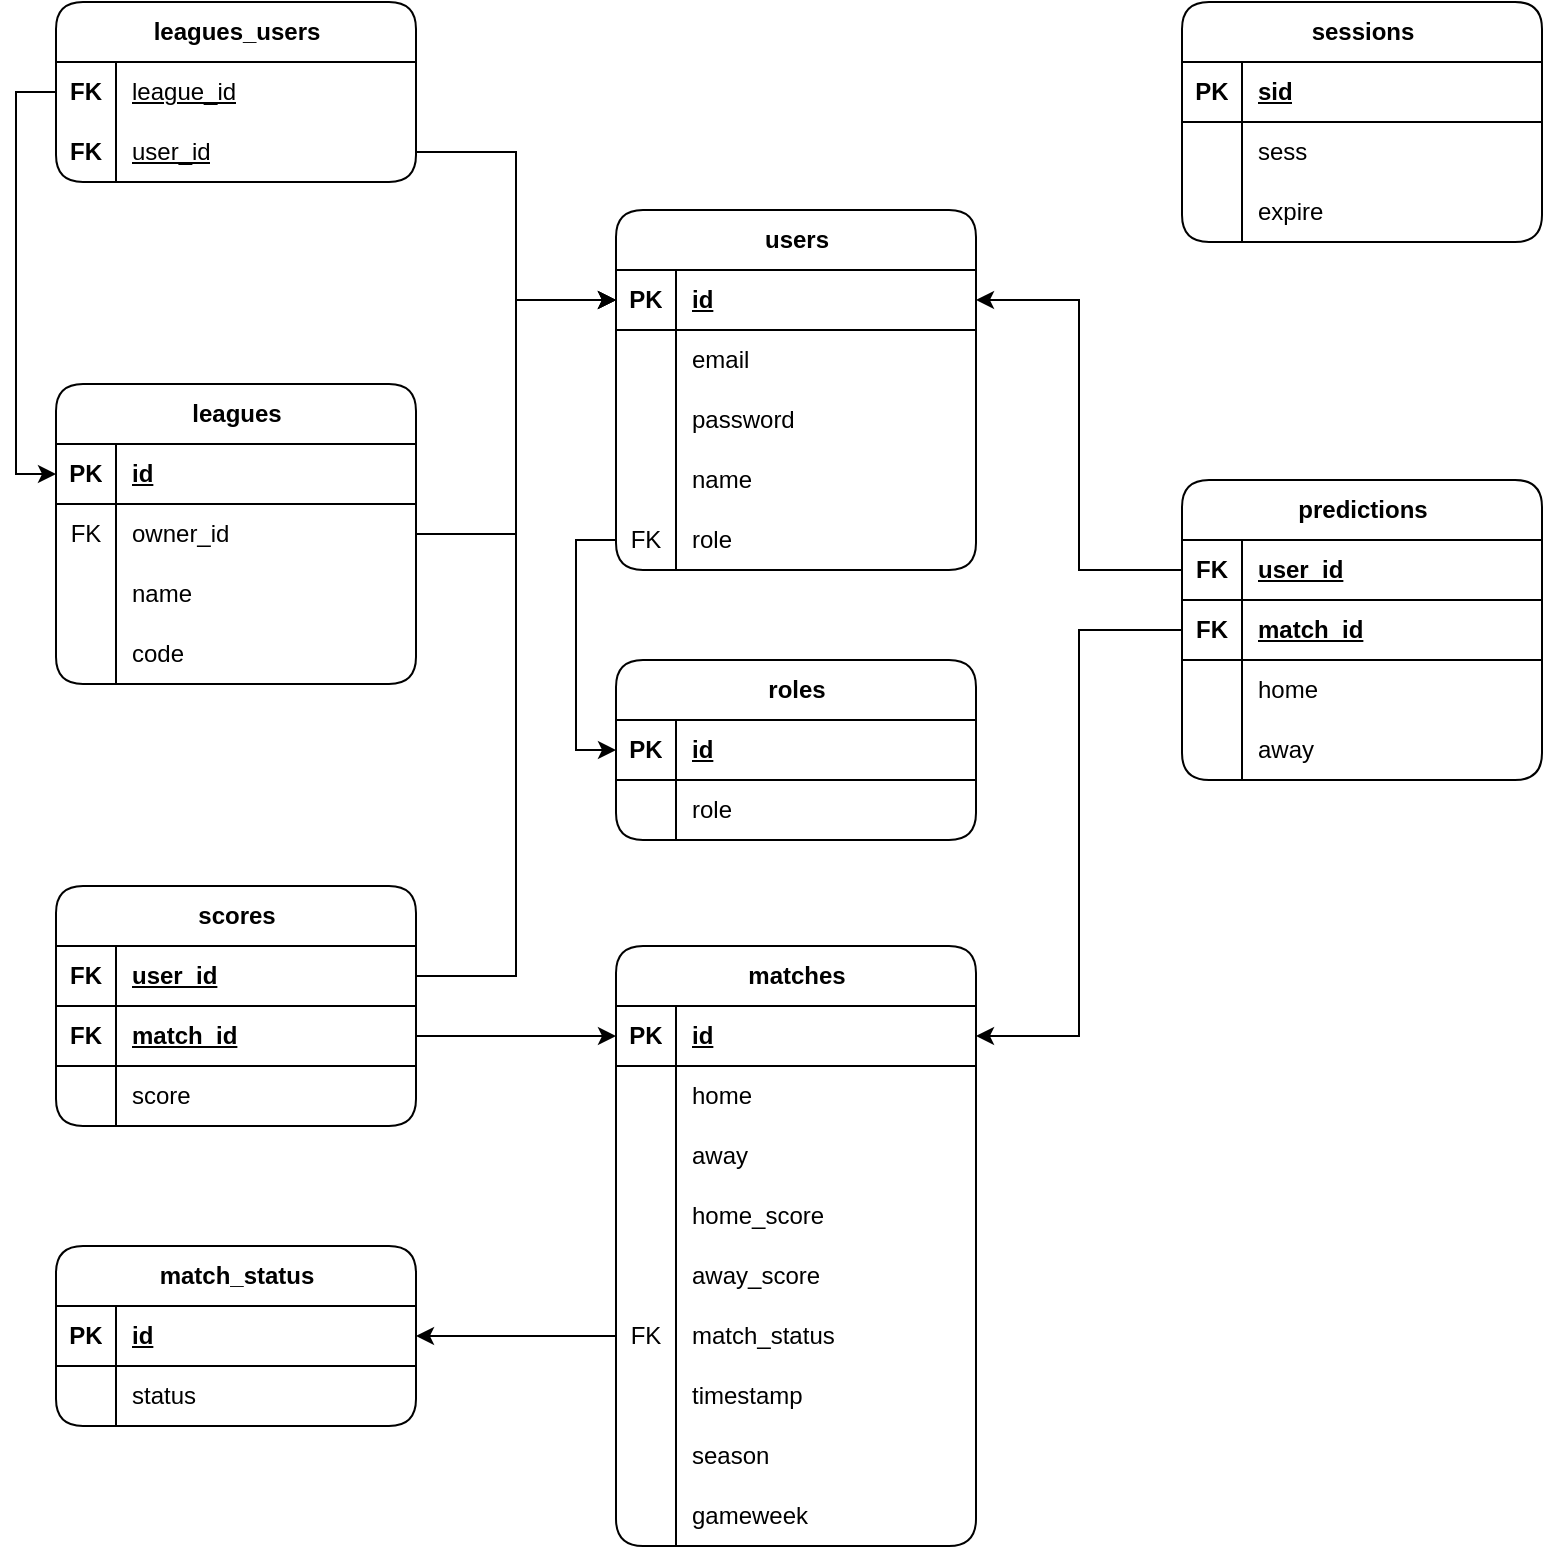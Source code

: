 <mxfile version="24.4.6" type="device">
  <diagram name="Page-1" id="XJ_B43bnQ_kSuKj_4x1w">
    <mxGraphModel dx="1434" dy="838" grid="0" gridSize="10" guides="1" tooltips="1" connect="1" arrows="1" fold="1" page="1" pageScale="1" pageWidth="1100" pageHeight="850" math="0" shadow="0">
      <root>
        <mxCell id="0" />
        <mxCell id="1" parent="0" />
        <mxCell id="yXXd_mj-EzVXQt5Ct0du-18" value="&lt;div&gt;users&lt;/div&gt;" style="shape=table;startSize=30;container=1;collapsible=1;childLayout=tableLayout;fixedRows=1;rowLines=0;fontStyle=1;align=center;resizeLast=1;html=1;rounded=1;shadow=0;swimlaneFillColor=none;gradientColor=none;" parent="1" vertex="1">
          <mxGeometry x="487" y="140" width="180" height="180" as="geometry" />
        </mxCell>
        <mxCell id="yXXd_mj-EzVXQt5Ct0du-19" value="" style="shape=tableRow;horizontal=0;startSize=0;swimlaneHead=0;swimlaneBody=0;fillColor=none;collapsible=0;dropTarget=0;points=[[0,0.5],[1,0.5]];portConstraint=eastwest;top=0;left=0;right=0;bottom=1;" parent="yXXd_mj-EzVXQt5Ct0du-18" vertex="1">
          <mxGeometry y="30" width="180" height="30" as="geometry" />
        </mxCell>
        <mxCell id="yXXd_mj-EzVXQt5Ct0du-20" value="PK" style="shape=partialRectangle;connectable=0;fillColor=none;top=0;left=0;bottom=0;right=0;fontStyle=1;overflow=hidden;whiteSpace=wrap;html=1;" parent="yXXd_mj-EzVXQt5Ct0du-19" vertex="1">
          <mxGeometry width="30" height="30" as="geometry">
            <mxRectangle width="30" height="30" as="alternateBounds" />
          </mxGeometry>
        </mxCell>
        <mxCell id="yXXd_mj-EzVXQt5Ct0du-21" value="id" style="shape=partialRectangle;connectable=0;fillColor=none;top=0;left=0;bottom=0;right=0;align=left;spacingLeft=6;fontStyle=5;overflow=hidden;whiteSpace=wrap;html=1;" parent="yXXd_mj-EzVXQt5Ct0du-19" vertex="1">
          <mxGeometry x="30" width="150" height="30" as="geometry">
            <mxRectangle width="150" height="30" as="alternateBounds" />
          </mxGeometry>
        </mxCell>
        <mxCell id="yXXd_mj-EzVXQt5Ct0du-22" value="" style="shape=tableRow;horizontal=0;startSize=0;swimlaneHead=0;swimlaneBody=0;fillColor=none;collapsible=0;dropTarget=0;points=[[0,0.5],[1,0.5]];portConstraint=eastwest;top=0;left=0;right=0;bottom=0;" parent="yXXd_mj-EzVXQt5Ct0du-18" vertex="1">
          <mxGeometry y="60" width="180" height="30" as="geometry" />
        </mxCell>
        <mxCell id="yXXd_mj-EzVXQt5Ct0du-23" value="" style="shape=partialRectangle;connectable=0;fillColor=none;top=0;left=0;bottom=0;right=0;editable=1;overflow=hidden;whiteSpace=wrap;html=1;" parent="yXXd_mj-EzVXQt5Ct0du-22" vertex="1">
          <mxGeometry width="30" height="30" as="geometry">
            <mxRectangle width="30" height="30" as="alternateBounds" />
          </mxGeometry>
        </mxCell>
        <mxCell id="yXXd_mj-EzVXQt5Ct0du-24" value="email" style="shape=partialRectangle;connectable=0;fillColor=none;top=0;left=0;bottom=0;right=0;align=left;spacingLeft=6;overflow=hidden;whiteSpace=wrap;html=1;" parent="yXXd_mj-EzVXQt5Ct0du-22" vertex="1">
          <mxGeometry x="30" width="150" height="30" as="geometry">
            <mxRectangle width="150" height="30" as="alternateBounds" />
          </mxGeometry>
        </mxCell>
        <mxCell id="yXXd_mj-EzVXQt5Ct0du-25" value="" style="shape=tableRow;horizontal=0;startSize=0;swimlaneHead=0;swimlaneBody=0;fillColor=none;collapsible=0;dropTarget=0;points=[[0,0.5],[1,0.5]];portConstraint=eastwest;top=0;left=0;right=0;bottom=0;" parent="yXXd_mj-EzVXQt5Ct0du-18" vertex="1">
          <mxGeometry y="90" width="180" height="30" as="geometry" />
        </mxCell>
        <mxCell id="yXXd_mj-EzVXQt5Ct0du-26" value="" style="shape=partialRectangle;connectable=0;fillColor=none;top=0;left=0;bottom=0;right=0;editable=1;overflow=hidden;whiteSpace=wrap;html=1;" parent="yXXd_mj-EzVXQt5Ct0du-25" vertex="1">
          <mxGeometry width="30" height="30" as="geometry">
            <mxRectangle width="30" height="30" as="alternateBounds" />
          </mxGeometry>
        </mxCell>
        <mxCell id="yXXd_mj-EzVXQt5Ct0du-27" value="password" style="shape=partialRectangle;connectable=0;fillColor=none;top=0;left=0;bottom=0;right=0;align=left;spacingLeft=6;overflow=hidden;whiteSpace=wrap;html=1;" parent="yXXd_mj-EzVXQt5Ct0du-25" vertex="1">
          <mxGeometry x="30" width="150" height="30" as="geometry">
            <mxRectangle width="150" height="30" as="alternateBounds" />
          </mxGeometry>
        </mxCell>
        <mxCell id="yXXd_mj-EzVXQt5Ct0du-28" value="" style="shape=tableRow;horizontal=0;startSize=0;swimlaneHead=0;swimlaneBody=0;fillColor=none;collapsible=0;dropTarget=0;points=[[0,0.5],[1,0.5]];portConstraint=eastwest;top=0;left=0;right=0;bottom=0;" parent="yXXd_mj-EzVXQt5Ct0du-18" vertex="1">
          <mxGeometry y="120" width="180" height="30" as="geometry" />
        </mxCell>
        <mxCell id="yXXd_mj-EzVXQt5Ct0du-29" value="" style="shape=partialRectangle;connectable=0;fillColor=none;top=0;left=0;bottom=0;right=0;editable=1;overflow=hidden;whiteSpace=wrap;html=1;" parent="yXXd_mj-EzVXQt5Ct0du-28" vertex="1">
          <mxGeometry width="30" height="30" as="geometry">
            <mxRectangle width="30" height="30" as="alternateBounds" />
          </mxGeometry>
        </mxCell>
        <mxCell id="yXXd_mj-EzVXQt5Ct0du-30" value="name" style="shape=partialRectangle;connectable=0;fillColor=none;top=0;left=0;bottom=0;right=0;align=left;spacingLeft=6;overflow=hidden;whiteSpace=wrap;html=1;" parent="yXXd_mj-EzVXQt5Ct0du-28" vertex="1">
          <mxGeometry x="30" width="150" height="30" as="geometry">
            <mxRectangle width="150" height="30" as="alternateBounds" />
          </mxGeometry>
        </mxCell>
        <mxCell id="FfpWNQNDys0B601kXqh4-14" style="shape=tableRow;horizontal=0;startSize=0;swimlaneHead=0;swimlaneBody=0;fillColor=none;collapsible=0;dropTarget=0;points=[[0,0.5],[1,0.5]];portConstraint=eastwest;top=0;left=0;right=0;bottom=0;" parent="yXXd_mj-EzVXQt5Ct0du-18" vertex="1">
          <mxGeometry y="150" width="180" height="30" as="geometry" />
        </mxCell>
        <mxCell id="FfpWNQNDys0B601kXqh4-15" value="FK" style="shape=partialRectangle;connectable=0;fillColor=none;top=0;left=0;bottom=0;right=0;editable=1;overflow=hidden;whiteSpace=wrap;html=1;" parent="FfpWNQNDys0B601kXqh4-14" vertex="1">
          <mxGeometry width="30" height="30" as="geometry">
            <mxRectangle width="30" height="30" as="alternateBounds" />
          </mxGeometry>
        </mxCell>
        <mxCell id="FfpWNQNDys0B601kXqh4-16" value="role" style="shape=partialRectangle;connectable=0;fillColor=none;top=0;left=0;bottom=0;right=0;align=left;spacingLeft=6;overflow=hidden;whiteSpace=wrap;html=1;" parent="FfpWNQNDys0B601kXqh4-14" vertex="1">
          <mxGeometry x="30" width="150" height="30" as="geometry">
            <mxRectangle width="150" height="30" as="alternateBounds" />
          </mxGeometry>
        </mxCell>
        <mxCell id="yXXd_mj-EzVXQt5Ct0du-51" value="&lt;div&gt;predictions&lt;/div&gt;" style="shape=table;startSize=30;container=1;collapsible=1;childLayout=tableLayout;fixedRows=1;rowLines=0;fontStyle=1;align=center;resizeLast=1;html=1;rounded=1;shadow=0;swimlaneFillColor=none;gradientColor=none;" parent="1" vertex="1">
          <mxGeometry x="770" y="275" width="180" height="150" as="geometry" />
        </mxCell>
        <mxCell id="yXXd_mj-EzVXQt5Ct0du-52" value="" style="shape=tableRow;horizontal=0;startSize=0;swimlaneHead=0;swimlaneBody=0;fillColor=none;collapsible=0;dropTarget=0;points=[[0,0.5],[1,0.5]];portConstraint=eastwest;top=0;left=0;right=0;bottom=1;" parent="yXXd_mj-EzVXQt5Ct0du-51" vertex="1">
          <mxGeometry y="30" width="180" height="30" as="geometry" />
        </mxCell>
        <mxCell id="yXXd_mj-EzVXQt5Ct0du-53" value="FK" style="shape=partialRectangle;connectable=0;fillColor=none;top=0;left=0;bottom=0;right=0;fontStyle=1;overflow=hidden;whiteSpace=wrap;html=1;" parent="yXXd_mj-EzVXQt5Ct0du-52" vertex="1">
          <mxGeometry width="30" height="30" as="geometry">
            <mxRectangle width="30" height="30" as="alternateBounds" />
          </mxGeometry>
        </mxCell>
        <mxCell id="yXXd_mj-EzVXQt5Ct0du-54" value="user_id" style="shape=partialRectangle;connectable=0;fillColor=none;top=0;left=0;bottom=0;right=0;align=left;spacingLeft=6;fontStyle=5;overflow=hidden;whiteSpace=wrap;html=1;" parent="yXXd_mj-EzVXQt5Ct0du-52" vertex="1">
          <mxGeometry x="30" width="150" height="30" as="geometry">
            <mxRectangle width="150" height="30" as="alternateBounds" />
          </mxGeometry>
        </mxCell>
        <mxCell id="pFwbJjixCMGNsRaF1mdG-1" style="shape=tableRow;horizontal=0;startSize=0;swimlaneHead=0;swimlaneBody=0;fillColor=none;collapsible=0;dropTarget=0;points=[[0,0.5],[1,0.5]];portConstraint=eastwest;top=0;left=0;right=0;bottom=1;" parent="yXXd_mj-EzVXQt5Ct0du-51" vertex="1">
          <mxGeometry y="60" width="180" height="30" as="geometry" />
        </mxCell>
        <mxCell id="pFwbJjixCMGNsRaF1mdG-2" value="FK" style="shape=partialRectangle;connectable=0;fillColor=none;top=0;left=0;bottom=0;right=0;fontStyle=1;overflow=hidden;whiteSpace=wrap;html=1;" parent="pFwbJjixCMGNsRaF1mdG-1" vertex="1">
          <mxGeometry width="30" height="30" as="geometry">
            <mxRectangle width="30" height="30" as="alternateBounds" />
          </mxGeometry>
        </mxCell>
        <mxCell id="pFwbJjixCMGNsRaF1mdG-3" value="match_id" style="shape=partialRectangle;connectable=0;fillColor=none;top=0;left=0;bottom=0;right=0;align=left;spacingLeft=6;fontStyle=5;overflow=hidden;whiteSpace=wrap;html=1;" parent="pFwbJjixCMGNsRaF1mdG-1" vertex="1">
          <mxGeometry x="30" width="150" height="30" as="geometry">
            <mxRectangle width="150" height="30" as="alternateBounds" />
          </mxGeometry>
        </mxCell>
        <mxCell id="yXXd_mj-EzVXQt5Ct0du-61" value="" style="shape=tableRow;horizontal=0;startSize=0;swimlaneHead=0;swimlaneBody=0;fillColor=none;collapsible=0;dropTarget=0;points=[[0,0.5],[1,0.5]];portConstraint=eastwest;top=0;left=0;right=0;bottom=0;" parent="yXXd_mj-EzVXQt5Ct0du-51" vertex="1">
          <mxGeometry y="90" width="180" height="30" as="geometry" />
        </mxCell>
        <mxCell id="yXXd_mj-EzVXQt5Ct0du-62" value="" style="shape=partialRectangle;connectable=0;fillColor=none;top=0;left=0;bottom=0;right=0;editable=1;overflow=hidden;whiteSpace=wrap;html=1;" parent="yXXd_mj-EzVXQt5Ct0du-61" vertex="1">
          <mxGeometry width="30" height="30" as="geometry">
            <mxRectangle width="30" height="30" as="alternateBounds" />
          </mxGeometry>
        </mxCell>
        <mxCell id="yXXd_mj-EzVXQt5Ct0du-63" value="home" style="shape=partialRectangle;connectable=0;fillColor=none;top=0;left=0;bottom=0;right=0;align=left;spacingLeft=6;overflow=hidden;whiteSpace=wrap;html=1;" parent="yXXd_mj-EzVXQt5Ct0du-61" vertex="1">
          <mxGeometry x="30" width="150" height="30" as="geometry">
            <mxRectangle width="150" height="30" as="alternateBounds" />
          </mxGeometry>
        </mxCell>
        <mxCell id="yXXd_mj-EzVXQt5Ct0du-86" style="shape=tableRow;horizontal=0;startSize=0;swimlaneHead=0;swimlaneBody=0;fillColor=none;collapsible=0;dropTarget=0;points=[[0,0.5],[1,0.5]];portConstraint=eastwest;top=0;left=0;right=0;bottom=0;" parent="yXXd_mj-EzVXQt5Ct0du-51" vertex="1">
          <mxGeometry y="120" width="180" height="30" as="geometry" />
        </mxCell>
        <mxCell id="yXXd_mj-EzVXQt5Ct0du-87" style="shape=partialRectangle;connectable=0;fillColor=none;top=0;left=0;bottom=0;right=0;editable=1;overflow=hidden;whiteSpace=wrap;html=1;" parent="yXXd_mj-EzVXQt5Ct0du-86" vertex="1">
          <mxGeometry width="30" height="30" as="geometry">
            <mxRectangle width="30" height="30" as="alternateBounds" />
          </mxGeometry>
        </mxCell>
        <mxCell id="yXXd_mj-EzVXQt5Ct0du-88" value="away" style="shape=partialRectangle;connectable=0;fillColor=none;top=0;left=0;bottom=0;right=0;align=left;spacingLeft=6;overflow=hidden;whiteSpace=wrap;html=1;" parent="yXXd_mj-EzVXQt5Ct0du-86" vertex="1">
          <mxGeometry x="30" width="150" height="30" as="geometry">
            <mxRectangle width="150" height="30" as="alternateBounds" />
          </mxGeometry>
        </mxCell>
        <mxCell id="yXXd_mj-EzVXQt5Ct0du-64" value="matches" style="shape=table;startSize=30;container=1;collapsible=1;childLayout=tableLayout;fixedRows=1;rowLines=0;fontStyle=1;align=center;resizeLast=1;html=1;rounded=1;shadow=0;swimlaneFillColor=none;gradientColor=none;" parent="1" vertex="1">
          <mxGeometry x="487" y="508" width="180" height="300" as="geometry" />
        </mxCell>
        <mxCell id="yXXd_mj-EzVXQt5Ct0du-65" value="" style="shape=tableRow;horizontal=0;startSize=0;swimlaneHead=0;swimlaneBody=0;fillColor=none;collapsible=0;dropTarget=0;points=[[0,0.5],[1,0.5]];portConstraint=eastwest;top=0;left=0;right=0;bottom=1;" parent="yXXd_mj-EzVXQt5Ct0du-64" vertex="1">
          <mxGeometry y="30" width="180" height="30" as="geometry" />
        </mxCell>
        <mxCell id="yXXd_mj-EzVXQt5Ct0du-66" value="PK" style="shape=partialRectangle;connectable=0;fillColor=none;top=0;left=0;bottom=0;right=0;fontStyle=1;overflow=hidden;whiteSpace=wrap;html=1;" parent="yXXd_mj-EzVXQt5Ct0du-65" vertex="1">
          <mxGeometry width="30" height="30" as="geometry">
            <mxRectangle width="30" height="30" as="alternateBounds" />
          </mxGeometry>
        </mxCell>
        <mxCell id="yXXd_mj-EzVXQt5Ct0du-67" value="id" style="shape=partialRectangle;connectable=0;fillColor=none;top=0;left=0;bottom=0;right=0;align=left;spacingLeft=6;fontStyle=5;overflow=hidden;whiteSpace=wrap;html=1;" parent="yXXd_mj-EzVXQt5Ct0du-65" vertex="1">
          <mxGeometry x="30" width="150" height="30" as="geometry">
            <mxRectangle width="150" height="30" as="alternateBounds" />
          </mxGeometry>
        </mxCell>
        <mxCell id="yXXd_mj-EzVXQt5Ct0du-68" value="" style="shape=tableRow;horizontal=0;startSize=0;swimlaneHead=0;swimlaneBody=0;fillColor=none;collapsible=0;dropTarget=0;points=[[0,0.5],[1,0.5]];portConstraint=eastwest;top=0;left=0;right=0;bottom=0;" parent="yXXd_mj-EzVXQt5Ct0du-64" vertex="1">
          <mxGeometry y="60" width="180" height="30" as="geometry" />
        </mxCell>
        <mxCell id="yXXd_mj-EzVXQt5Ct0du-69" value="" style="shape=partialRectangle;connectable=0;fillColor=none;top=0;left=0;bottom=0;right=0;editable=1;overflow=hidden;whiteSpace=wrap;html=1;" parent="yXXd_mj-EzVXQt5Ct0du-68" vertex="1">
          <mxGeometry width="30" height="30" as="geometry">
            <mxRectangle width="30" height="30" as="alternateBounds" />
          </mxGeometry>
        </mxCell>
        <mxCell id="yXXd_mj-EzVXQt5Ct0du-70" value="home" style="shape=partialRectangle;connectable=0;fillColor=none;top=0;left=0;bottom=0;right=0;align=left;spacingLeft=6;overflow=hidden;whiteSpace=wrap;html=1;" parent="yXXd_mj-EzVXQt5Ct0du-68" vertex="1">
          <mxGeometry x="30" width="150" height="30" as="geometry">
            <mxRectangle width="150" height="30" as="alternateBounds" />
          </mxGeometry>
        </mxCell>
        <mxCell id="yXXd_mj-EzVXQt5Ct0du-71" value="" style="shape=tableRow;horizontal=0;startSize=0;swimlaneHead=0;swimlaneBody=0;fillColor=none;collapsible=0;dropTarget=0;points=[[0,0.5],[1,0.5]];portConstraint=eastwest;top=0;left=0;right=0;bottom=0;" parent="yXXd_mj-EzVXQt5Ct0du-64" vertex="1">
          <mxGeometry y="90" width="180" height="30" as="geometry" />
        </mxCell>
        <mxCell id="yXXd_mj-EzVXQt5Ct0du-72" value="" style="shape=partialRectangle;connectable=0;fillColor=none;top=0;left=0;bottom=0;right=0;editable=1;overflow=hidden;whiteSpace=wrap;html=1;" parent="yXXd_mj-EzVXQt5Ct0du-71" vertex="1">
          <mxGeometry width="30" height="30" as="geometry">
            <mxRectangle width="30" height="30" as="alternateBounds" />
          </mxGeometry>
        </mxCell>
        <mxCell id="yXXd_mj-EzVXQt5Ct0du-73" value="away" style="shape=partialRectangle;connectable=0;fillColor=none;top=0;left=0;bottom=0;right=0;align=left;spacingLeft=6;overflow=hidden;whiteSpace=wrap;html=1;" parent="yXXd_mj-EzVXQt5Ct0du-71" vertex="1">
          <mxGeometry x="30" width="150" height="30" as="geometry">
            <mxRectangle width="150" height="30" as="alternateBounds" />
          </mxGeometry>
        </mxCell>
        <mxCell id="yXXd_mj-EzVXQt5Ct0du-74" value="" style="shape=tableRow;horizontal=0;startSize=0;swimlaneHead=0;swimlaneBody=0;fillColor=none;collapsible=0;dropTarget=0;points=[[0,0.5],[1,0.5]];portConstraint=eastwest;top=0;left=0;right=0;bottom=0;" parent="yXXd_mj-EzVXQt5Ct0du-64" vertex="1">
          <mxGeometry y="120" width="180" height="30" as="geometry" />
        </mxCell>
        <mxCell id="yXXd_mj-EzVXQt5Ct0du-75" value="" style="shape=partialRectangle;connectable=0;fillColor=none;top=0;left=0;bottom=0;right=0;editable=1;overflow=hidden;whiteSpace=wrap;html=1;" parent="yXXd_mj-EzVXQt5Ct0du-74" vertex="1">
          <mxGeometry width="30" height="30" as="geometry">
            <mxRectangle width="30" height="30" as="alternateBounds" />
          </mxGeometry>
        </mxCell>
        <mxCell id="yXXd_mj-EzVXQt5Ct0du-76" value="home_score" style="shape=partialRectangle;connectable=0;fillColor=none;top=0;left=0;bottom=0;right=0;align=left;spacingLeft=6;overflow=hidden;whiteSpace=wrap;html=1;" parent="yXXd_mj-EzVXQt5Ct0du-74" vertex="1">
          <mxGeometry x="30" width="150" height="30" as="geometry">
            <mxRectangle width="150" height="30" as="alternateBounds" />
          </mxGeometry>
        </mxCell>
        <mxCell id="yXXd_mj-EzVXQt5Ct0du-77" style="shape=tableRow;horizontal=0;startSize=0;swimlaneHead=0;swimlaneBody=0;fillColor=none;collapsible=0;dropTarget=0;points=[[0,0.5],[1,0.5]];portConstraint=eastwest;top=0;left=0;right=0;bottom=0;" parent="yXXd_mj-EzVXQt5Ct0du-64" vertex="1">
          <mxGeometry y="150" width="180" height="30" as="geometry" />
        </mxCell>
        <mxCell id="yXXd_mj-EzVXQt5Ct0du-78" style="shape=partialRectangle;connectable=0;fillColor=none;top=0;left=0;bottom=0;right=0;editable=1;overflow=hidden;whiteSpace=wrap;html=1;" parent="yXXd_mj-EzVXQt5Ct0du-77" vertex="1">
          <mxGeometry width="30" height="30" as="geometry">
            <mxRectangle width="30" height="30" as="alternateBounds" />
          </mxGeometry>
        </mxCell>
        <mxCell id="yXXd_mj-EzVXQt5Ct0du-79" value="away_score" style="shape=partialRectangle;connectable=0;fillColor=none;top=0;left=0;bottom=0;right=0;align=left;spacingLeft=6;overflow=hidden;whiteSpace=wrap;html=1;" parent="yXXd_mj-EzVXQt5Ct0du-77" vertex="1">
          <mxGeometry x="30" width="150" height="30" as="geometry">
            <mxRectangle width="150" height="30" as="alternateBounds" />
          </mxGeometry>
        </mxCell>
        <mxCell id="yXXd_mj-EzVXQt5Ct0du-146" style="shape=tableRow;horizontal=0;startSize=0;swimlaneHead=0;swimlaneBody=0;fillColor=none;collapsible=0;dropTarget=0;points=[[0,0.5],[1,0.5]];portConstraint=eastwest;top=0;left=0;right=0;bottom=0;" parent="yXXd_mj-EzVXQt5Ct0du-64" vertex="1">
          <mxGeometry y="180" width="180" height="30" as="geometry" />
        </mxCell>
        <mxCell id="yXXd_mj-EzVXQt5Ct0du-147" value="FK" style="shape=partialRectangle;connectable=0;fillColor=none;top=0;left=0;bottom=0;right=0;editable=1;overflow=hidden;whiteSpace=wrap;html=1;" parent="yXXd_mj-EzVXQt5Ct0du-146" vertex="1">
          <mxGeometry width="30" height="30" as="geometry">
            <mxRectangle width="30" height="30" as="alternateBounds" />
          </mxGeometry>
        </mxCell>
        <mxCell id="yXXd_mj-EzVXQt5Ct0du-148" value="match_status" style="shape=partialRectangle;connectable=0;fillColor=none;top=0;left=0;bottom=0;right=0;align=left;spacingLeft=6;overflow=hidden;whiteSpace=wrap;html=1;" parent="yXXd_mj-EzVXQt5Ct0du-146" vertex="1">
          <mxGeometry x="30" width="150" height="30" as="geometry">
            <mxRectangle width="150" height="30" as="alternateBounds" />
          </mxGeometry>
        </mxCell>
        <mxCell id="yXXd_mj-EzVXQt5Ct0du-80" style="shape=tableRow;horizontal=0;startSize=0;swimlaneHead=0;swimlaneBody=0;fillColor=none;collapsible=0;dropTarget=0;points=[[0,0.5],[1,0.5]];portConstraint=eastwest;top=0;left=0;right=0;bottom=0;" parent="yXXd_mj-EzVXQt5Ct0du-64" vertex="1">
          <mxGeometry y="210" width="180" height="30" as="geometry" />
        </mxCell>
        <mxCell id="yXXd_mj-EzVXQt5Ct0du-81" style="shape=partialRectangle;connectable=0;fillColor=none;top=0;left=0;bottom=0;right=0;editable=1;overflow=hidden;whiteSpace=wrap;html=1;" parent="yXXd_mj-EzVXQt5Ct0du-80" vertex="1">
          <mxGeometry width="30" height="30" as="geometry">
            <mxRectangle width="30" height="30" as="alternateBounds" />
          </mxGeometry>
        </mxCell>
        <mxCell id="yXXd_mj-EzVXQt5Ct0du-82" value="timestamp" style="shape=partialRectangle;connectable=0;fillColor=none;top=0;left=0;bottom=0;right=0;align=left;spacingLeft=6;overflow=hidden;whiteSpace=wrap;html=1;" parent="yXXd_mj-EzVXQt5Ct0du-80" vertex="1">
          <mxGeometry x="30" width="150" height="30" as="geometry">
            <mxRectangle width="150" height="30" as="alternateBounds" />
          </mxGeometry>
        </mxCell>
        <mxCell id="yXXd_mj-EzVXQt5Ct0du-83" style="shape=tableRow;horizontal=0;startSize=0;swimlaneHead=0;swimlaneBody=0;fillColor=none;collapsible=0;dropTarget=0;points=[[0,0.5],[1,0.5]];portConstraint=eastwest;top=0;left=0;right=0;bottom=0;" parent="yXXd_mj-EzVXQt5Ct0du-64" vertex="1">
          <mxGeometry y="240" width="180" height="30" as="geometry" />
        </mxCell>
        <mxCell id="yXXd_mj-EzVXQt5Ct0du-84" style="shape=partialRectangle;connectable=0;fillColor=none;top=0;left=0;bottom=0;right=0;editable=1;overflow=hidden;whiteSpace=wrap;html=1;" parent="yXXd_mj-EzVXQt5Ct0du-83" vertex="1">
          <mxGeometry width="30" height="30" as="geometry">
            <mxRectangle width="30" height="30" as="alternateBounds" />
          </mxGeometry>
        </mxCell>
        <mxCell id="yXXd_mj-EzVXQt5Ct0du-85" value="season" style="shape=partialRectangle;connectable=0;fillColor=none;top=0;left=0;bottom=0;right=0;align=left;spacingLeft=6;overflow=hidden;whiteSpace=wrap;html=1;" parent="yXXd_mj-EzVXQt5Ct0du-83" vertex="1">
          <mxGeometry x="30" width="150" height="30" as="geometry">
            <mxRectangle width="150" height="30" as="alternateBounds" />
          </mxGeometry>
        </mxCell>
        <mxCell id="BemT7R6E5aSTRUcToGbr-1" style="shape=tableRow;horizontal=0;startSize=0;swimlaneHead=0;swimlaneBody=0;fillColor=none;collapsible=0;dropTarget=0;points=[[0,0.5],[1,0.5]];portConstraint=eastwest;top=0;left=0;right=0;bottom=0;" parent="yXXd_mj-EzVXQt5Ct0du-64" vertex="1">
          <mxGeometry y="270" width="180" height="30" as="geometry" />
        </mxCell>
        <mxCell id="BemT7R6E5aSTRUcToGbr-2" style="shape=partialRectangle;connectable=0;fillColor=none;top=0;left=0;bottom=0;right=0;editable=1;overflow=hidden;whiteSpace=wrap;html=1;" parent="BemT7R6E5aSTRUcToGbr-1" vertex="1">
          <mxGeometry width="30" height="30" as="geometry">
            <mxRectangle width="30" height="30" as="alternateBounds" />
          </mxGeometry>
        </mxCell>
        <mxCell id="BemT7R6E5aSTRUcToGbr-3" value="gameweek" style="shape=partialRectangle;connectable=0;fillColor=none;top=0;left=0;bottom=0;right=0;align=left;spacingLeft=6;overflow=hidden;whiteSpace=wrap;html=1;" parent="BemT7R6E5aSTRUcToGbr-1" vertex="1">
          <mxGeometry x="30" width="150" height="30" as="geometry">
            <mxRectangle width="150" height="30" as="alternateBounds" />
          </mxGeometry>
        </mxCell>
        <mxCell id="yXXd_mj-EzVXQt5Ct0du-92" style="edgeStyle=orthogonalEdgeStyle;rounded=0;orthogonalLoop=1;jettySize=auto;html=1;exitX=0;exitY=0.5;exitDx=0;exitDy=0;entryX=1;entryY=0.5;entryDx=0;entryDy=0;" parent="1" source="yXXd_mj-EzVXQt5Ct0du-52" target="yXXd_mj-EzVXQt5Ct0du-19" edge="1">
          <mxGeometry relative="1" as="geometry" />
        </mxCell>
        <mxCell id="yXXd_mj-EzVXQt5Ct0du-93" style="edgeStyle=orthogonalEdgeStyle;rounded=0;orthogonalLoop=1;jettySize=auto;html=1;exitX=0;exitY=0.5;exitDx=0;exitDy=0;entryX=1;entryY=0.5;entryDx=0;entryDy=0;" parent="1" source="pFwbJjixCMGNsRaF1mdG-1" target="yXXd_mj-EzVXQt5Ct0du-65" edge="1">
          <mxGeometry relative="1" as="geometry" />
        </mxCell>
        <mxCell id="yXXd_mj-EzVXQt5Ct0du-94" value="leagues" style="shape=table;startSize=30;container=1;collapsible=1;childLayout=tableLayout;fixedRows=1;rowLines=0;fontStyle=1;align=center;resizeLast=1;html=1;rounded=1;shadow=0;swimlaneFillColor=none;gradientColor=none;" parent="1" vertex="1">
          <mxGeometry x="207" y="227" width="180" height="150" as="geometry" />
        </mxCell>
        <mxCell id="yXXd_mj-EzVXQt5Ct0du-95" value="" style="shape=tableRow;horizontal=0;startSize=0;swimlaneHead=0;swimlaneBody=0;fillColor=none;collapsible=0;dropTarget=0;points=[[0,0.5],[1,0.5]];portConstraint=eastwest;top=0;left=0;right=0;bottom=1;" parent="yXXd_mj-EzVXQt5Ct0du-94" vertex="1">
          <mxGeometry y="30" width="180" height="30" as="geometry" />
        </mxCell>
        <mxCell id="yXXd_mj-EzVXQt5Ct0du-96" value="PK" style="shape=partialRectangle;connectable=0;fillColor=none;top=0;left=0;bottom=0;right=0;fontStyle=1;overflow=hidden;whiteSpace=wrap;html=1;" parent="yXXd_mj-EzVXQt5Ct0du-95" vertex="1">
          <mxGeometry width="30" height="30" as="geometry">
            <mxRectangle width="30" height="30" as="alternateBounds" />
          </mxGeometry>
        </mxCell>
        <mxCell id="yXXd_mj-EzVXQt5Ct0du-97" value="id" style="shape=partialRectangle;connectable=0;fillColor=none;top=0;left=0;bottom=0;right=0;align=left;spacingLeft=6;fontStyle=5;overflow=hidden;whiteSpace=wrap;html=1;" parent="yXXd_mj-EzVXQt5Ct0du-95" vertex="1">
          <mxGeometry x="30" width="150" height="30" as="geometry">
            <mxRectangle width="150" height="30" as="alternateBounds" />
          </mxGeometry>
        </mxCell>
        <mxCell id="yXXd_mj-EzVXQt5Ct0du-98" value="" style="shape=tableRow;horizontal=0;startSize=0;swimlaneHead=0;swimlaneBody=0;fillColor=none;collapsible=0;dropTarget=0;points=[[0,0.5],[1,0.5]];portConstraint=eastwest;top=0;left=0;right=0;bottom=0;" parent="yXXd_mj-EzVXQt5Ct0du-94" vertex="1">
          <mxGeometry y="60" width="180" height="30" as="geometry" />
        </mxCell>
        <mxCell id="yXXd_mj-EzVXQt5Ct0du-99" value="FK" style="shape=partialRectangle;connectable=0;fillColor=none;top=0;left=0;bottom=0;right=0;editable=1;overflow=hidden;whiteSpace=wrap;html=1;" parent="yXXd_mj-EzVXQt5Ct0du-98" vertex="1">
          <mxGeometry width="30" height="30" as="geometry">
            <mxRectangle width="30" height="30" as="alternateBounds" />
          </mxGeometry>
        </mxCell>
        <mxCell id="yXXd_mj-EzVXQt5Ct0du-100" value="owner_id" style="shape=partialRectangle;connectable=0;fillColor=none;top=0;left=0;bottom=0;right=0;align=left;spacingLeft=6;overflow=hidden;whiteSpace=wrap;html=1;" parent="yXXd_mj-EzVXQt5Ct0du-98" vertex="1">
          <mxGeometry x="30" width="150" height="30" as="geometry">
            <mxRectangle width="150" height="30" as="alternateBounds" />
          </mxGeometry>
        </mxCell>
        <mxCell id="FfpWNQNDys0B601kXqh4-34" style="shape=tableRow;horizontal=0;startSize=0;swimlaneHead=0;swimlaneBody=0;fillColor=none;collapsible=0;dropTarget=0;points=[[0,0.5],[1,0.5]];portConstraint=eastwest;top=0;left=0;right=0;bottom=0;" parent="yXXd_mj-EzVXQt5Ct0du-94" vertex="1">
          <mxGeometry y="90" width="180" height="30" as="geometry" />
        </mxCell>
        <mxCell id="FfpWNQNDys0B601kXqh4-35" value="" style="shape=partialRectangle;connectable=0;fillColor=none;top=0;left=0;bottom=0;right=0;editable=1;overflow=hidden;whiteSpace=wrap;html=1;" parent="FfpWNQNDys0B601kXqh4-34" vertex="1">
          <mxGeometry width="30" height="30" as="geometry">
            <mxRectangle width="30" height="30" as="alternateBounds" />
          </mxGeometry>
        </mxCell>
        <mxCell id="FfpWNQNDys0B601kXqh4-36" value="name" style="shape=partialRectangle;connectable=0;fillColor=none;top=0;left=0;bottom=0;right=0;align=left;spacingLeft=6;overflow=hidden;whiteSpace=wrap;html=1;" parent="FfpWNQNDys0B601kXqh4-34" vertex="1">
          <mxGeometry x="30" width="150" height="30" as="geometry">
            <mxRectangle width="150" height="30" as="alternateBounds" />
          </mxGeometry>
        </mxCell>
        <mxCell id="AkAOynJdeAD58ImVZzHF-1" style="shape=tableRow;horizontal=0;startSize=0;swimlaneHead=0;swimlaneBody=0;fillColor=none;collapsible=0;dropTarget=0;points=[[0,0.5],[1,0.5]];portConstraint=eastwest;top=0;left=0;right=0;bottom=0;" parent="yXXd_mj-EzVXQt5Ct0du-94" vertex="1">
          <mxGeometry y="120" width="180" height="30" as="geometry" />
        </mxCell>
        <mxCell id="AkAOynJdeAD58ImVZzHF-2" style="shape=partialRectangle;connectable=0;fillColor=none;top=0;left=0;bottom=0;right=0;editable=1;overflow=hidden;whiteSpace=wrap;html=1;" parent="AkAOynJdeAD58ImVZzHF-1" vertex="1">
          <mxGeometry width="30" height="30" as="geometry">
            <mxRectangle width="30" height="30" as="alternateBounds" />
          </mxGeometry>
        </mxCell>
        <mxCell id="AkAOynJdeAD58ImVZzHF-3" value="code" style="shape=partialRectangle;connectable=0;fillColor=none;top=0;left=0;bottom=0;right=0;align=left;spacingLeft=6;overflow=hidden;whiteSpace=wrap;html=1;" parent="AkAOynJdeAD58ImVZzHF-1" vertex="1">
          <mxGeometry x="30" width="150" height="30" as="geometry">
            <mxRectangle width="150" height="30" as="alternateBounds" />
          </mxGeometry>
        </mxCell>
        <mxCell id="yXXd_mj-EzVXQt5Ct0du-107" value="leagues_users" style="shape=table;startSize=30;container=1;collapsible=1;childLayout=tableLayout;fixedRows=1;rowLines=0;fontStyle=1;align=center;resizeLast=1;html=1;rounded=1;shadow=0;swimlaneFillColor=none;gradientColor=none;" parent="1" vertex="1">
          <mxGeometry x="207" y="36" width="180" height="90" as="geometry">
            <mxRectangle x="325" y="10" width="113" height="30" as="alternateBounds" />
          </mxGeometry>
        </mxCell>
        <mxCell id="yXXd_mj-EzVXQt5Ct0du-111" value="" style="shape=tableRow;horizontal=0;startSize=0;swimlaneHead=0;swimlaneBody=0;fillColor=none;collapsible=0;dropTarget=0;points=[[0,0.5],[1,0.5]];portConstraint=eastwest;top=0;left=0;right=0;bottom=0;" parent="yXXd_mj-EzVXQt5Ct0du-107" vertex="1">
          <mxGeometry y="30" width="180" height="30" as="geometry" />
        </mxCell>
        <mxCell id="yXXd_mj-EzVXQt5Ct0du-112" value="&lt;div&gt;&lt;span style=&quot;background-color: initial;&quot;&gt;&lt;b&gt;FK&lt;/b&gt;&lt;/span&gt;&lt;br&gt;&lt;/div&gt;" style="shape=partialRectangle;connectable=0;fillColor=none;top=0;left=0;bottom=0;right=0;editable=1;overflow=hidden;whiteSpace=wrap;html=1;" parent="yXXd_mj-EzVXQt5Ct0du-111" vertex="1">
          <mxGeometry width="30" height="30" as="geometry">
            <mxRectangle width="30" height="30" as="alternateBounds" />
          </mxGeometry>
        </mxCell>
        <mxCell id="yXXd_mj-EzVXQt5Ct0du-113" value="&lt;u&gt;league_id&lt;/u&gt;" style="shape=partialRectangle;connectable=0;fillColor=none;top=0;left=0;bottom=0;right=0;align=left;spacingLeft=6;overflow=hidden;whiteSpace=wrap;html=1;" parent="yXXd_mj-EzVXQt5Ct0du-111" vertex="1">
          <mxGeometry x="30" width="150" height="30" as="geometry">
            <mxRectangle width="150" height="30" as="alternateBounds" />
          </mxGeometry>
        </mxCell>
        <mxCell id="yXXd_mj-EzVXQt5Ct0du-114" value="" style="shape=tableRow;horizontal=0;startSize=0;swimlaneHead=0;swimlaneBody=0;fillColor=none;collapsible=0;dropTarget=0;points=[[0,0.5],[1,0.5]];portConstraint=eastwest;top=0;left=0;right=0;bottom=0;" parent="yXXd_mj-EzVXQt5Ct0du-107" vertex="1">
          <mxGeometry y="60" width="180" height="30" as="geometry" />
        </mxCell>
        <mxCell id="yXXd_mj-EzVXQt5Ct0du-115" value="&lt;b&gt;FK&lt;/b&gt;" style="shape=partialRectangle;connectable=0;fillColor=none;top=0;left=0;bottom=0;right=0;editable=1;overflow=hidden;whiteSpace=wrap;html=1;" parent="yXXd_mj-EzVXQt5Ct0du-114" vertex="1">
          <mxGeometry width="30" height="30" as="geometry">
            <mxRectangle width="30" height="30" as="alternateBounds" />
          </mxGeometry>
        </mxCell>
        <mxCell id="yXXd_mj-EzVXQt5Ct0du-116" value="&lt;u&gt;user_id&lt;/u&gt;" style="shape=partialRectangle;connectable=0;fillColor=none;top=0;left=0;bottom=0;right=0;align=left;spacingLeft=6;overflow=hidden;whiteSpace=wrap;html=1;" parent="yXXd_mj-EzVXQt5Ct0du-114" vertex="1">
          <mxGeometry x="30" width="150" height="30" as="geometry">
            <mxRectangle width="150" height="30" as="alternateBounds" />
          </mxGeometry>
        </mxCell>
        <mxCell id="yXXd_mj-EzVXQt5Ct0du-120" style="edgeStyle=orthogonalEdgeStyle;rounded=0;orthogonalLoop=1;jettySize=auto;html=1;exitX=0;exitY=0.5;exitDx=0;exitDy=0;entryX=0;entryY=0.5;entryDx=0;entryDy=0;" parent="1" source="yXXd_mj-EzVXQt5Ct0du-111" target="yXXd_mj-EzVXQt5Ct0du-95" edge="1">
          <mxGeometry relative="1" as="geometry" />
        </mxCell>
        <mxCell id="yXXd_mj-EzVXQt5Ct0du-122" value="scores" style="shape=table;startSize=30;container=1;collapsible=1;childLayout=tableLayout;fixedRows=1;rowLines=0;fontStyle=1;align=center;resizeLast=1;html=1;rounded=1;shadow=0;swimlaneFillColor=none;gradientColor=none;" parent="1" vertex="1">
          <mxGeometry x="207" y="478" width="180" height="120" as="geometry" />
        </mxCell>
        <mxCell id="yXXd_mj-EzVXQt5Ct0du-123" value="" style="shape=tableRow;horizontal=0;startSize=0;swimlaneHead=0;swimlaneBody=0;fillColor=none;collapsible=0;dropTarget=0;points=[[0,0.5],[1,0.5]];portConstraint=eastwest;top=0;left=0;right=0;bottom=1;" parent="yXXd_mj-EzVXQt5Ct0du-122" vertex="1">
          <mxGeometry y="30" width="180" height="30" as="geometry" />
        </mxCell>
        <mxCell id="yXXd_mj-EzVXQt5Ct0du-124" value="FK" style="shape=partialRectangle;connectable=0;fillColor=none;top=0;left=0;bottom=0;right=0;fontStyle=1;overflow=hidden;whiteSpace=wrap;html=1;" parent="yXXd_mj-EzVXQt5Ct0du-123" vertex="1">
          <mxGeometry width="30" height="30" as="geometry">
            <mxRectangle width="30" height="30" as="alternateBounds" />
          </mxGeometry>
        </mxCell>
        <mxCell id="yXXd_mj-EzVXQt5Ct0du-125" value="user_id" style="shape=partialRectangle;connectable=0;fillColor=none;top=0;left=0;bottom=0;right=0;align=left;spacingLeft=6;fontStyle=5;overflow=hidden;whiteSpace=wrap;html=1;" parent="yXXd_mj-EzVXQt5Ct0du-123" vertex="1">
          <mxGeometry x="30" width="150" height="30" as="geometry">
            <mxRectangle width="150" height="30" as="alternateBounds" />
          </mxGeometry>
        </mxCell>
        <mxCell id="1oSQAg_bX44GV1-1dVFC-1" style="shape=tableRow;horizontal=0;startSize=0;swimlaneHead=0;swimlaneBody=0;fillColor=none;collapsible=0;dropTarget=0;points=[[0,0.5],[1,0.5]];portConstraint=eastwest;top=0;left=0;right=0;bottom=1;" vertex="1" parent="yXXd_mj-EzVXQt5Ct0du-122">
          <mxGeometry y="60" width="180" height="30" as="geometry" />
        </mxCell>
        <mxCell id="1oSQAg_bX44GV1-1dVFC-2" value="FK" style="shape=partialRectangle;connectable=0;fillColor=none;top=0;left=0;bottom=0;right=0;fontStyle=1;overflow=hidden;whiteSpace=wrap;html=1;" vertex="1" parent="1oSQAg_bX44GV1-1dVFC-1">
          <mxGeometry width="30" height="30" as="geometry">
            <mxRectangle width="30" height="30" as="alternateBounds" />
          </mxGeometry>
        </mxCell>
        <mxCell id="1oSQAg_bX44GV1-1dVFC-3" value="match_id" style="shape=partialRectangle;connectable=0;fillColor=none;top=0;left=0;bottom=0;right=0;align=left;spacingLeft=6;fontStyle=5;overflow=hidden;whiteSpace=wrap;html=1;" vertex="1" parent="1oSQAg_bX44GV1-1dVFC-1">
          <mxGeometry x="30" width="150" height="30" as="geometry">
            <mxRectangle width="150" height="30" as="alternateBounds" />
          </mxGeometry>
        </mxCell>
        <mxCell id="2luf6lQOm65HSNejc7oy-1" style="shape=tableRow;horizontal=0;startSize=0;swimlaneHead=0;swimlaneBody=0;fillColor=none;collapsible=0;dropTarget=0;points=[[0,0.5],[1,0.5]];portConstraint=eastwest;top=0;left=0;right=0;bottom=0;" parent="yXXd_mj-EzVXQt5Ct0du-122" vertex="1">
          <mxGeometry y="90" width="180" height="30" as="geometry" />
        </mxCell>
        <mxCell id="2luf6lQOm65HSNejc7oy-2" style="shape=partialRectangle;connectable=0;fillColor=none;top=0;left=0;bottom=0;right=0;editable=1;overflow=hidden;whiteSpace=wrap;html=1;" parent="2luf6lQOm65HSNejc7oy-1" vertex="1">
          <mxGeometry width="30" height="30" as="geometry">
            <mxRectangle width="30" height="30" as="alternateBounds" />
          </mxGeometry>
        </mxCell>
        <mxCell id="2luf6lQOm65HSNejc7oy-3" value="score" style="shape=partialRectangle;connectable=0;fillColor=none;top=0;left=0;bottom=0;right=0;align=left;spacingLeft=6;overflow=hidden;whiteSpace=wrap;html=1;" parent="2luf6lQOm65HSNejc7oy-1" vertex="1">
          <mxGeometry x="30" width="150" height="30" as="geometry">
            <mxRectangle width="150" height="30" as="alternateBounds" />
          </mxGeometry>
        </mxCell>
        <mxCell id="yXXd_mj-EzVXQt5Ct0du-139" value="match_status" style="shape=table;startSize=30;container=1;collapsible=1;childLayout=tableLayout;fixedRows=1;rowLines=0;fontStyle=1;align=center;resizeLast=1;html=1;rounded=1;shadow=0;swimlaneFillColor=none;gradientColor=none;" parent="1" vertex="1">
          <mxGeometry x="207" y="658" width="180" height="90" as="geometry" />
        </mxCell>
        <mxCell id="yXXd_mj-EzVXQt5Ct0du-140" value="" style="shape=tableRow;horizontal=0;startSize=0;swimlaneHead=0;swimlaneBody=0;fillColor=none;collapsible=0;dropTarget=0;points=[[0,0.5],[1,0.5]];portConstraint=eastwest;top=0;left=0;right=0;bottom=1;" parent="yXXd_mj-EzVXQt5Ct0du-139" vertex="1">
          <mxGeometry y="30" width="180" height="30" as="geometry" />
        </mxCell>
        <mxCell id="yXXd_mj-EzVXQt5Ct0du-141" value="PK" style="shape=partialRectangle;connectable=0;fillColor=none;top=0;left=0;bottom=0;right=0;fontStyle=1;overflow=hidden;whiteSpace=wrap;html=1;" parent="yXXd_mj-EzVXQt5Ct0du-140" vertex="1">
          <mxGeometry width="30" height="30" as="geometry">
            <mxRectangle width="30" height="30" as="alternateBounds" />
          </mxGeometry>
        </mxCell>
        <mxCell id="yXXd_mj-EzVXQt5Ct0du-142" value="id" style="shape=partialRectangle;connectable=0;fillColor=none;top=0;left=0;bottom=0;right=0;align=left;spacingLeft=6;fontStyle=5;overflow=hidden;whiteSpace=wrap;html=1;" parent="yXXd_mj-EzVXQt5Ct0du-140" vertex="1">
          <mxGeometry x="30" width="150" height="30" as="geometry">
            <mxRectangle width="150" height="30" as="alternateBounds" />
          </mxGeometry>
        </mxCell>
        <mxCell id="yXXd_mj-EzVXQt5Ct0du-143" value="" style="shape=tableRow;horizontal=0;startSize=0;swimlaneHead=0;swimlaneBody=0;fillColor=none;collapsible=0;dropTarget=0;points=[[0,0.5],[1,0.5]];portConstraint=eastwest;top=0;left=0;right=0;bottom=0;" parent="yXXd_mj-EzVXQt5Ct0du-139" vertex="1">
          <mxGeometry y="60" width="180" height="30" as="geometry" />
        </mxCell>
        <mxCell id="yXXd_mj-EzVXQt5Ct0du-144" value="" style="shape=partialRectangle;connectable=0;fillColor=none;top=0;left=0;bottom=0;right=0;editable=1;overflow=hidden;whiteSpace=wrap;html=1;" parent="yXXd_mj-EzVXQt5Ct0du-143" vertex="1">
          <mxGeometry width="30" height="30" as="geometry">
            <mxRectangle width="30" height="30" as="alternateBounds" />
          </mxGeometry>
        </mxCell>
        <mxCell id="yXXd_mj-EzVXQt5Ct0du-145" value="status" style="shape=partialRectangle;connectable=0;fillColor=none;top=0;left=0;bottom=0;right=0;align=left;spacingLeft=6;overflow=hidden;whiteSpace=wrap;html=1;" parent="yXXd_mj-EzVXQt5Ct0du-143" vertex="1">
          <mxGeometry x="30" width="150" height="30" as="geometry">
            <mxRectangle width="150" height="30" as="alternateBounds" />
          </mxGeometry>
        </mxCell>
        <mxCell id="yXXd_mj-EzVXQt5Ct0du-149" style="edgeStyle=orthogonalEdgeStyle;rounded=0;orthogonalLoop=1;jettySize=auto;html=1;exitX=0;exitY=0.5;exitDx=0;exitDy=0;entryX=1;entryY=0.5;entryDx=0;entryDy=0;" parent="1" source="yXXd_mj-EzVXQt5Ct0du-146" target="yXXd_mj-EzVXQt5Ct0du-140" edge="1">
          <mxGeometry relative="1" as="geometry" />
        </mxCell>
        <mxCell id="yzfcnUUGF15sT7p2KGN0-1" value="sessions" style="shape=table;startSize=30;container=1;collapsible=1;childLayout=tableLayout;fixedRows=1;rowLines=0;fontStyle=1;align=center;resizeLast=1;html=1;rounded=1;shadow=0;swimlaneFillColor=none;gradientColor=none;" parent="1" vertex="1">
          <mxGeometry x="770" y="36" width="180" height="120" as="geometry" />
        </mxCell>
        <mxCell id="yzfcnUUGF15sT7p2KGN0-2" value="" style="shape=tableRow;horizontal=0;startSize=0;swimlaneHead=0;swimlaneBody=0;fillColor=none;collapsible=0;dropTarget=0;points=[[0,0.5],[1,0.5]];portConstraint=eastwest;top=0;left=0;right=0;bottom=1;" parent="yzfcnUUGF15sT7p2KGN0-1" vertex="1">
          <mxGeometry y="30" width="180" height="30" as="geometry" />
        </mxCell>
        <mxCell id="yzfcnUUGF15sT7p2KGN0-3" value="PK" style="shape=partialRectangle;connectable=0;fillColor=none;top=0;left=0;bottom=0;right=0;fontStyle=1;overflow=hidden;whiteSpace=wrap;html=1;" parent="yzfcnUUGF15sT7p2KGN0-2" vertex="1">
          <mxGeometry width="30" height="30" as="geometry">
            <mxRectangle width="30" height="30" as="alternateBounds" />
          </mxGeometry>
        </mxCell>
        <mxCell id="yzfcnUUGF15sT7p2KGN0-4" value="sid" style="shape=partialRectangle;connectable=0;fillColor=none;top=0;left=0;bottom=0;right=0;align=left;spacingLeft=6;fontStyle=5;overflow=hidden;whiteSpace=wrap;html=1;" parent="yzfcnUUGF15sT7p2KGN0-2" vertex="1">
          <mxGeometry x="30" width="150" height="30" as="geometry">
            <mxRectangle width="150" height="30" as="alternateBounds" />
          </mxGeometry>
        </mxCell>
        <mxCell id="yzfcnUUGF15sT7p2KGN0-8" value="" style="shape=tableRow;horizontal=0;startSize=0;swimlaneHead=0;swimlaneBody=0;fillColor=none;collapsible=0;dropTarget=0;points=[[0,0.5],[1,0.5]];portConstraint=eastwest;top=0;left=0;right=0;bottom=0;" parent="yzfcnUUGF15sT7p2KGN0-1" vertex="1">
          <mxGeometry y="60" width="180" height="30" as="geometry" />
        </mxCell>
        <mxCell id="yzfcnUUGF15sT7p2KGN0-9" value="" style="shape=partialRectangle;connectable=0;fillColor=none;top=0;left=0;bottom=0;right=0;editable=1;overflow=hidden;whiteSpace=wrap;html=1;" parent="yzfcnUUGF15sT7p2KGN0-8" vertex="1">
          <mxGeometry width="30" height="30" as="geometry">
            <mxRectangle width="30" height="30" as="alternateBounds" />
          </mxGeometry>
        </mxCell>
        <mxCell id="yzfcnUUGF15sT7p2KGN0-10" value="sess" style="shape=partialRectangle;connectable=0;fillColor=none;top=0;left=0;bottom=0;right=0;align=left;spacingLeft=6;overflow=hidden;whiteSpace=wrap;html=1;" parent="yzfcnUUGF15sT7p2KGN0-8" vertex="1">
          <mxGeometry x="30" width="150" height="30" as="geometry">
            <mxRectangle width="150" height="30" as="alternateBounds" />
          </mxGeometry>
        </mxCell>
        <mxCell id="yzfcnUUGF15sT7p2KGN0-11" value="" style="shape=tableRow;horizontal=0;startSize=0;swimlaneHead=0;swimlaneBody=0;fillColor=none;collapsible=0;dropTarget=0;points=[[0,0.5],[1,0.5]];portConstraint=eastwest;top=0;left=0;right=0;bottom=0;" parent="yzfcnUUGF15sT7p2KGN0-1" vertex="1">
          <mxGeometry y="90" width="180" height="30" as="geometry" />
        </mxCell>
        <mxCell id="yzfcnUUGF15sT7p2KGN0-12" value="" style="shape=partialRectangle;connectable=0;fillColor=none;top=0;left=0;bottom=0;right=0;editable=1;overflow=hidden;whiteSpace=wrap;html=1;" parent="yzfcnUUGF15sT7p2KGN0-11" vertex="1">
          <mxGeometry width="30" height="30" as="geometry">
            <mxRectangle width="30" height="30" as="alternateBounds" />
          </mxGeometry>
        </mxCell>
        <mxCell id="yzfcnUUGF15sT7p2KGN0-13" value="expire" style="shape=partialRectangle;connectable=0;fillColor=none;top=0;left=0;bottom=0;right=0;align=left;spacingLeft=6;overflow=hidden;whiteSpace=wrap;html=1;" parent="yzfcnUUGF15sT7p2KGN0-11" vertex="1">
          <mxGeometry x="30" width="150" height="30" as="geometry">
            <mxRectangle width="150" height="30" as="alternateBounds" />
          </mxGeometry>
        </mxCell>
        <mxCell id="FfpWNQNDys0B601kXqh4-1" value="roles" style="shape=table;startSize=30;container=1;collapsible=1;childLayout=tableLayout;fixedRows=1;rowLines=0;fontStyle=1;align=center;resizeLast=1;html=1;rounded=1;shadow=0;swimlaneFillColor=none;gradientColor=none;" parent="1" vertex="1">
          <mxGeometry x="487" y="365" width="180" height="90" as="geometry" />
        </mxCell>
        <mxCell id="FfpWNQNDys0B601kXqh4-2" value="" style="shape=tableRow;horizontal=0;startSize=0;swimlaneHead=0;swimlaneBody=0;fillColor=none;collapsible=0;dropTarget=0;points=[[0,0.5],[1,0.5]];portConstraint=eastwest;top=0;left=0;right=0;bottom=1;" parent="FfpWNQNDys0B601kXqh4-1" vertex="1">
          <mxGeometry y="30" width="180" height="30" as="geometry" />
        </mxCell>
        <mxCell id="FfpWNQNDys0B601kXqh4-3" value="PK" style="shape=partialRectangle;connectable=0;fillColor=none;top=0;left=0;bottom=0;right=0;fontStyle=1;overflow=hidden;whiteSpace=wrap;html=1;" parent="FfpWNQNDys0B601kXqh4-2" vertex="1">
          <mxGeometry width="30" height="30" as="geometry">
            <mxRectangle width="30" height="30" as="alternateBounds" />
          </mxGeometry>
        </mxCell>
        <mxCell id="FfpWNQNDys0B601kXqh4-4" value="id" style="shape=partialRectangle;connectable=0;fillColor=none;top=0;left=0;bottom=0;right=0;align=left;spacingLeft=6;fontStyle=5;overflow=hidden;whiteSpace=wrap;html=1;" parent="FfpWNQNDys0B601kXqh4-2" vertex="1">
          <mxGeometry x="30" width="150" height="30" as="geometry">
            <mxRectangle width="150" height="30" as="alternateBounds" />
          </mxGeometry>
        </mxCell>
        <mxCell id="FfpWNQNDys0B601kXqh4-5" value="" style="shape=tableRow;horizontal=0;startSize=0;swimlaneHead=0;swimlaneBody=0;fillColor=none;collapsible=0;dropTarget=0;points=[[0,0.5],[1,0.5]];portConstraint=eastwest;top=0;left=0;right=0;bottom=0;" parent="FfpWNQNDys0B601kXqh4-1" vertex="1">
          <mxGeometry y="60" width="180" height="30" as="geometry" />
        </mxCell>
        <mxCell id="FfpWNQNDys0B601kXqh4-6" value="" style="shape=partialRectangle;connectable=0;fillColor=none;top=0;left=0;bottom=0;right=0;editable=1;overflow=hidden;whiteSpace=wrap;html=1;" parent="FfpWNQNDys0B601kXqh4-5" vertex="1">
          <mxGeometry width="30" height="30" as="geometry">
            <mxRectangle width="30" height="30" as="alternateBounds" />
          </mxGeometry>
        </mxCell>
        <mxCell id="FfpWNQNDys0B601kXqh4-7" value="role" style="shape=partialRectangle;connectable=0;fillColor=none;top=0;left=0;bottom=0;right=0;align=left;spacingLeft=6;overflow=hidden;whiteSpace=wrap;html=1;" parent="FfpWNQNDys0B601kXqh4-5" vertex="1">
          <mxGeometry x="30" width="150" height="30" as="geometry">
            <mxRectangle width="150" height="30" as="alternateBounds" />
          </mxGeometry>
        </mxCell>
        <mxCell id="FfpWNQNDys0B601kXqh4-33" style="edgeStyle=orthogonalEdgeStyle;rounded=0;orthogonalLoop=1;jettySize=auto;html=1;exitX=0;exitY=0.5;exitDx=0;exitDy=0;entryX=0;entryY=0.5;entryDx=0;entryDy=0;" parent="1" source="FfpWNQNDys0B601kXqh4-14" target="FfpWNQNDys0B601kXqh4-2" edge="1">
          <mxGeometry relative="1" as="geometry" />
        </mxCell>
        <mxCell id="FfpWNQNDys0B601kXqh4-38" style="edgeStyle=orthogonalEdgeStyle;rounded=0;orthogonalLoop=1;jettySize=auto;html=1;exitX=1;exitY=0.5;exitDx=0;exitDy=0;entryX=0;entryY=0.5;entryDx=0;entryDy=0;" parent="1" source="yXXd_mj-EzVXQt5Ct0du-114" target="yXXd_mj-EzVXQt5Ct0du-19" edge="1">
          <mxGeometry relative="1" as="geometry" />
        </mxCell>
        <mxCell id="FfpWNQNDys0B601kXqh4-39" style="edgeStyle=orthogonalEdgeStyle;rounded=0;orthogonalLoop=1;jettySize=auto;html=1;exitX=1;exitY=0.5;exitDx=0;exitDy=0;entryX=0;entryY=0.5;entryDx=0;entryDy=0;" parent="1" source="yXXd_mj-EzVXQt5Ct0du-123" target="yXXd_mj-EzVXQt5Ct0du-19" edge="1">
          <mxGeometry relative="1" as="geometry" />
        </mxCell>
        <mxCell id="LXD1asTnp5JD-OWBogX8-1" style="edgeStyle=orthogonalEdgeStyle;rounded=0;orthogonalLoop=1;jettySize=auto;html=1;exitX=1;exitY=0.5;exitDx=0;exitDy=0;entryX=0;entryY=0.5;entryDx=0;entryDy=0;" parent="1" source="1oSQAg_bX44GV1-1dVFC-1" target="yXXd_mj-EzVXQt5Ct0du-65" edge="1">
          <mxGeometry relative="1" as="geometry" />
        </mxCell>
        <mxCell id="LXD1asTnp5JD-OWBogX8-2" style="edgeStyle=orthogonalEdgeStyle;rounded=0;orthogonalLoop=1;jettySize=auto;html=1;exitX=1;exitY=0.5;exitDx=0;exitDy=0;entryX=0;entryY=0.5;entryDx=0;entryDy=0;" parent="1" source="yXXd_mj-EzVXQt5Ct0du-98" target="yXXd_mj-EzVXQt5Ct0du-19" edge="1">
          <mxGeometry relative="1" as="geometry" />
        </mxCell>
      </root>
    </mxGraphModel>
  </diagram>
</mxfile>
